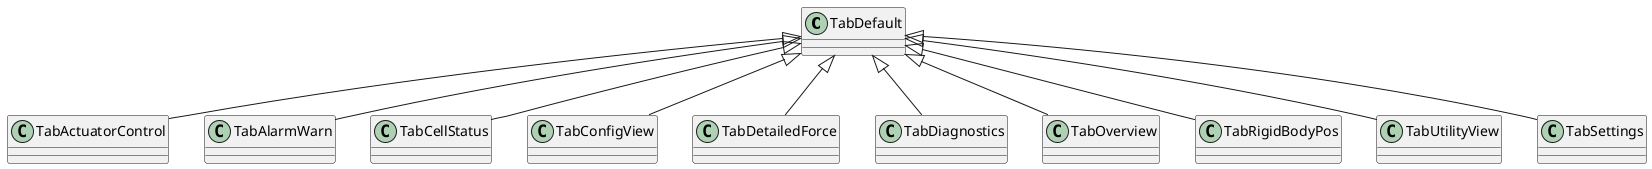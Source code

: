 @startuml
TabDefault <|-- TabActuatorControl
TabDefault <|-- TabAlarmWarn
TabDefault <|-- TabCellStatus
TabDefault <|-- TabConfigView
TabDefault <|-- TabDetailedForce
TabDefault <|-- TabDiagnostics
TabDefault <|-- TabOverview
TabDefault <|-- TabRigidBodyPos
TabDefault <|-- TabUtilityView
TabDefault <|-- TabSettings
@enduml
